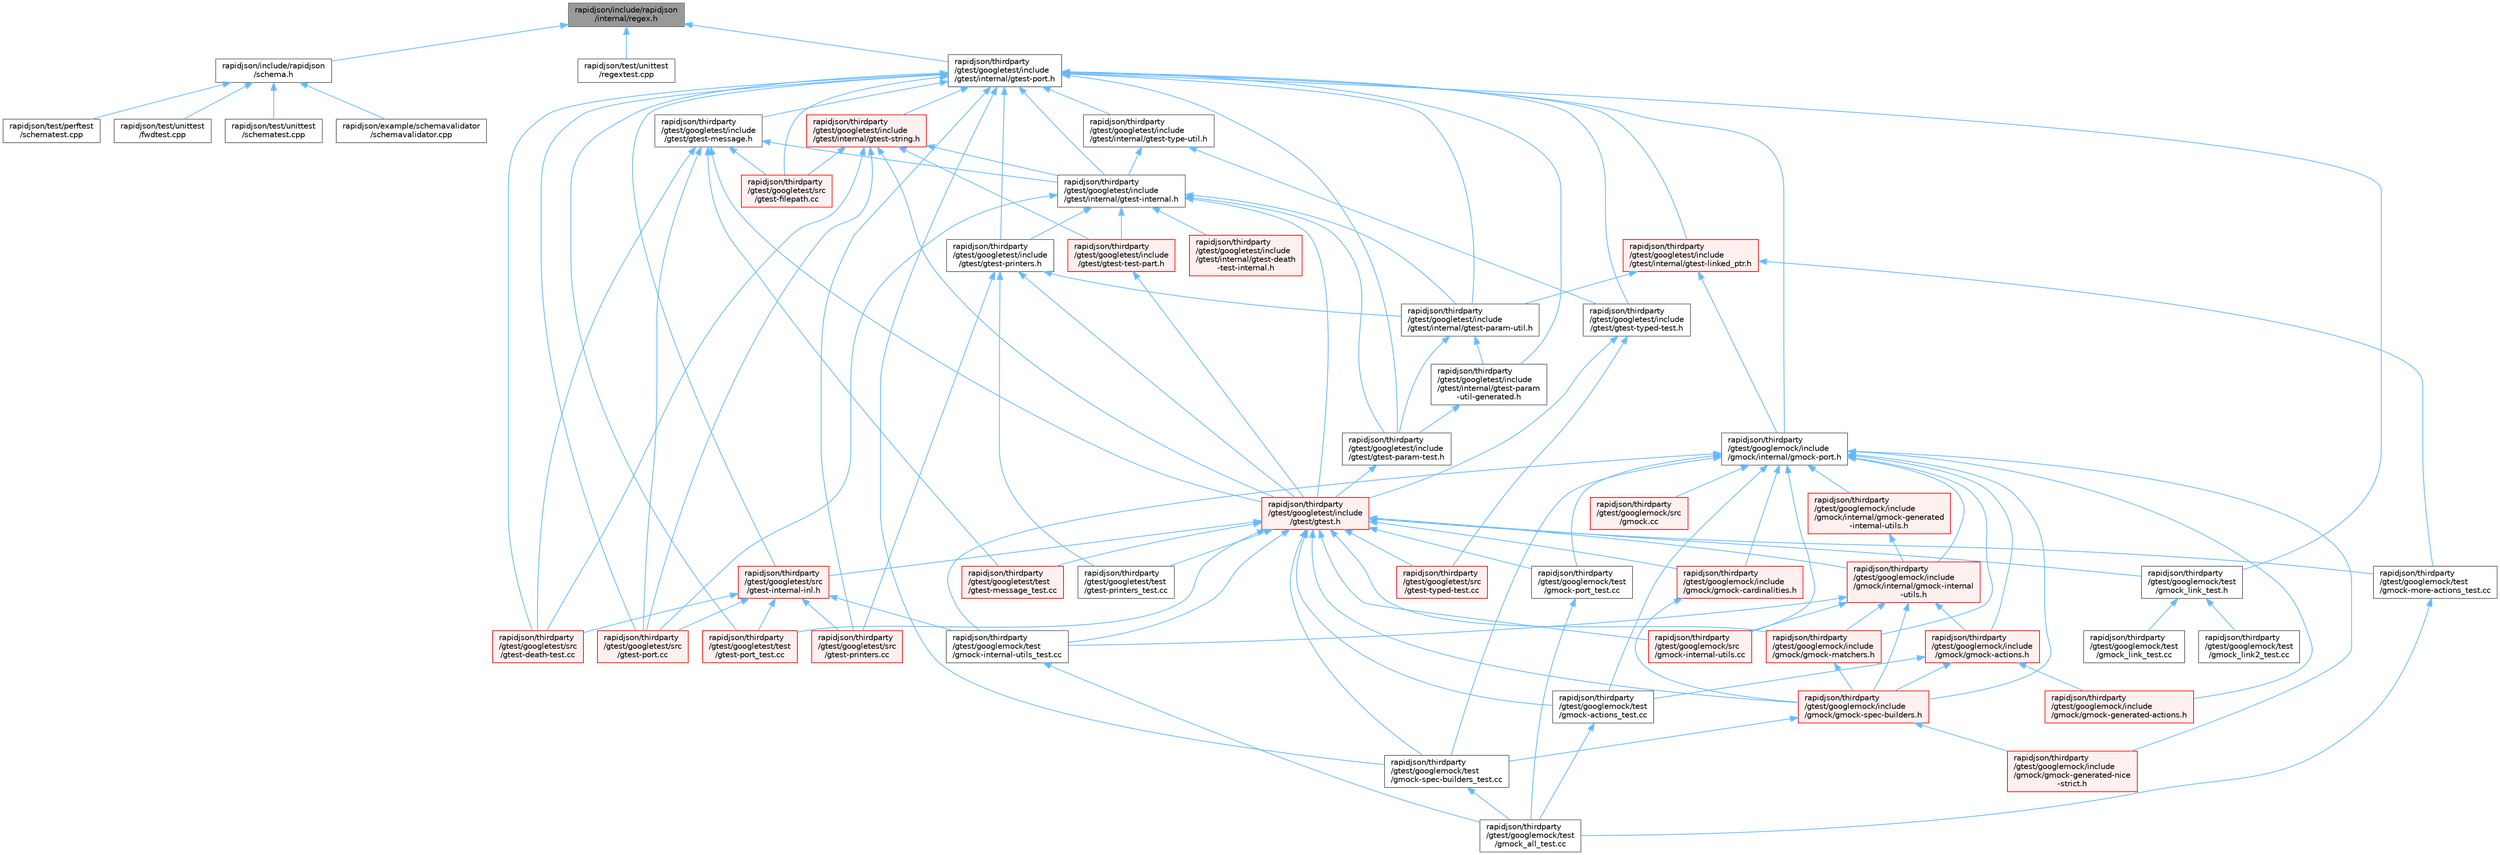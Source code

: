 digraph "rapidjson/include/rapidjson/internal/regex.h"
{
 // LATEX_PDF_SIZE
  bgcolor="transparent";
  edge [fontname=Helvetica,fontsize=10,labelfontname=Helvetica,labelfontsize=10];
  node [fontname=Helvetica,fontsize=10,shape=box,height=0.2,width=0.4];
  Node1 [id="Node000001",label="rapidjson/include/rapidjson\l/internal/regex.h",height=0.2,width=0.4,color="gray40", fillcolor="grey60", style="filled", fontcolor="black",tooltip=" "];
  Node1 -> Node2 [id="edge1_Node000001_Node000002",dir="back",color="steelblue1",style="solid",tooltip=" "];
  Node2 [id="Node000002",label="rapidjson/include/rapidjson\l/schema.h",height=0.2,width=0.4,color="grey40", fillcolor="white", style="filled",URL="$schema_8h.html",tooltip=" "];
  Node2 -> Node3 [id="edge2_Node000002_Node000003",dir="back",color="steelblue1",style="solid",tooltip=" "];
  Node3 [id="Node000003",label="rapidjson/example/schemavalidator\l/schemavalidator.cpp",height=0.2,width=0.4,color="grey40", fillcolor="white", style="filled",URL="$schemavalidator_8cpp.html",tooltip=" "];
  Node2 -> Node4 [id="edge3_Node000002_Node000004",dir="back",color="steelblue1",style="solid",tooltip=" "];
  Node4 [id="Node000004",label="rapidjson/test/perftest\l/schematest.cpp",height=0.2,width=0.4,color="grey40", fillcolor="white", style="filled",URL="$perftest_2schematest_8cpp.html",tooltip=" "];
  Node2 -> Node5 [id="edge4_Node000002_Node000005",dir="back",color="steelblue1",style="solid",tooltip=" "];
  Node5 [id="Node000005",label="rapidjson/test/unittest\l/fwdtest.cpp",height=0.2,width=0.4,color="grey40", fillcolor="white", style="filled",URL="$fwdtest_8cpp.html",tooltip=" "];
  Node2 -> Node6 [id="edge5_Node000002_Node000006",dir="back",color="steelblue1",style="solid",tooltip=" "];
  Node6 [id="Node000006",label="rapidjson/test/unittest\l/schematest.cpp",height=0.2,width=0.4,color="grey40", fillcolor="white", style="filled",URL="$unittest_2schematest_8cpp.html",tooltip=" "];
  Node1 -> Node7 [id="edge6_Node000001_Node000007",dir="back",color="steelblue1",style="solid",tooltip=" "];
  Node7 [id="Node000007",label="rapidjson/test/unittest\l/regextest.cpp",height=0.2,width=0.4,color="grey40", fillcolor="white", style="filled",URL="$regextest_8cpp.html",tooltip=" "];
  Node1 -> Node8 [id="edge7_Node000001_Node000008",dir="back",color="steelblue1",style="solid",tooltip=" "];
  Node8 [id="Node000008",label="rapidjson/thirdparty\l/gtest/googletest/include\l/gtest/internal/gtest-port.h",height=0.2,width=0.4,color="grey40", fillcolor="white", style="filled",URL="$gtest-port_8h.html",tooltip=" "];
  Node8 -> Node9 [id="edge8_Node000008_Node000009",dir="back",color="steelblue1",style="solid",tooltip=" "];
  Node9 [id="Node000009",label="rapidjson/thirdparty\l/gtest/googlemock/include\l/gmock/internal/gmock-port.h",height=0.2,width=0.4,color="grey40", fillcolor="white", style="filled",URL="$gmock-port_8h.html",tooltip=" "];
  Node9 -> Node10 [id="edge9_Node000009_Node000010",dir="back",color="steelblue1",style="solid",tooltip=" "];
  Node10 [id="Node000010",label="rapidjson/thirdparty\l/gtest/googlemock/include\l/gmock/gmock-actions.h",height=0.2,width=0.4,color="red", fillcolor="#FFF0F0", style="filled",URL="$gmock-actions_8h.html",tooltip=" "];
  Node10 -> Node11 [id="edge10_Node000010_Node000011",dir="back",color="steelblue1",style="solid",tooltip=" "];
  Node11 [id="Node000011",label="rapidjson/thirdparty\l/gtest/googlemock/include\l/gmock/gmock-generated-actions.h",height=0.2,width=0.4,color="red", fillcolor="#FFF0F0", style="filled",URL="$gmock-generated-actions_8h.html",tooltip=" "];
  Node10 -> Node38 [id="edge11_Node000010_Node000038",dir="back",color="steelblue1",style="solid",tooltip=" "];
  Node38 [id="Node000038",label="rapidjson/thirdparty\l/gtest/googlemock/include\l/gmock/gmock-spec-builders.h",height=0.2,width=0.4,color="red", fillcolor="#FFF0F0", style="filled",URL="$gmock-spec-builders_8h.html",tooltip=" "];
  Node38 -> Node40 [id="edge12_Node000038_Node000040",dir="back",color="steelblue1",style="solid",tooltip=" "];
  Node40 [id="Node000040",label="rapidjson/thirdparty\l/gtest/googlemock/include\l/gmock/gmock-generated-nice\l-strict.h",height=0.2,width=0.4,color="red", fillcolor="#FFF0F0", style="filled",URL="$gmock-generated-nice-strict_8h.html",tooltip=" "];
  Node38 -> Node29 [id="edge13_Node000038_Node000029",dir="back",color="steelblue1",style="solid",tooltip=" "];
  Node29 [id="Node000029",label="rapidjson/thirdparty\l/gtest/googlemock/test\l/gmock-spec-builders_test.cc",height=0.2,width=0.4,color="grey40", fillcolor="white", style="filled",URL="$gmock-spec-builders__test_8cc.html",tooltip=" "];
  Node29 -> Node20 [id="edge14_Node000029_Node000020",dir="back",color="steelblue1",style="solid",tooltip=" "];
  Node20 [id="Node000020",label="rapidjson/thirdparty\l/gtest/googlemock/test\l/gmock_all_test.cc",height=0.2,width=0.4,color="grey40", fillcolor="white", style="filled",URL="$gmock__all__test_8cc.html",tooltip=" "];
  Node10 -> Node19 [id="edge15_Node000010_Node000019",dir="back",color="steelblue1",style="solid",tooltip=" "];
  Node19 [id="Node000019",label="rapidjson/thirdparty\l/gtest/googlemock/test\l/gmock-actions_test.cc",height=0.2,width=0.4,color="grey40", fillcolor="white", style="filled",URL="$gmock-actions__test_8cc.html",tooltip=" "];
  Node19 -> Node20 [id="edge16_Node000019_Node000020",dir="back",color="steelblue1",style="solid",tooltip=" "];
  Node9 -> Node41 [id="edge17_Node000009_Node000041",dir="back",color="steelblue1",style="solid",tooltip=" "];
  Node41 [id="Node000041",label="rapidjson/thirdparty\l/gtest/googlemock/include\l/gmock/gmock-cardinalities.h",height=0.2,width=0.4,color="red", fillcolor="#FFF0F0", style="filled",URL="$gmock-cardinalities_8h.html",tooltip=" "];
  Node41 -> Node38 [id="edge18_Node000041_Node000038",dir="back",color="steelblue1",style="solid",tooltip=" "];
  Node9 -> Node11 [id="edge19_Node000009_Node000011",dir="back",color="steelblue1",style="solid",tooltip=" "];
  Node9 -> Node40 [id="edge20_Node000009_Node000040",dir="back",color="steelblue1",style="solid",tooltip=" "];
  Node9 -> Node43 [id="edge21_Node000009_Node000043",dir="back",color="steelblue1",style="solid",tooltip=" "];
  Node43 [id="Node000043",label="rapidjson/thirdparty\l/gtest/googlemock/include\l/gmock/gmock-matchers.h",height=0.2,width=0.4,color="red", fillcolor="#FFF0F0", style="filled",URL="$gmock-matchers_8h.html",tooltip=" "];
  Node43 -> Node38 [id="edge22_Node000043_Node000038",dir="back",color="steelblue1",style="solid",tooltip=" "];
  Node9 -> Node38 [id="edge23_Node000009_Node000038",dir="back",color="steelblue1",style="solid",tooltip=" "];
  Node9 -> Node47 [id="edge24_Node000009_Node000047",dir="back",color="steelblue1",style="solid",tooltip=" "];
  Node47 [id="Node000047",label="rapidjson/thirdparty\l/gtest/googlemock/include\l/gmock/internal/gmock-generated\l-internal-utils.h",height=0.2,width=0.4,color="red", fillcolor="#FFF0F0", style="filled",URL="$gmock-generated-internal-utils_8h.html",tooltip=" "];
  Node47 -> Node48 [id="edge25_Node000047_Node000048",dir="back",color="steelblue1",style="solid",tooltip=" "];
  Node48 [id="Node000048",label="rapidjson/thirdparty\l/gtest/googlemock/include\l/gmock/internal/gmock-internal\l-utils.h",height=0.2,width=0.4,color="red", fillcolor="#FFF0F0", style="filled",URL="$gmock-internal-utils_8h.html",tooltip=" "];
  Node48 -> Node10 [id="edge26_Node000048_Node000010",dir="back",color="steelblue1",style="solid",tooltip=" "];
  Node48 -> Node43 [id="edge27_Node000048_Node000043",dir="back",color="steelblue1",style="solid",tooltip=" "];
  Node48 -> Node38 [id="edge28_Node000048_Node000038",dir="back",color="steelblue1",style="solid",tooltip=" "];
  Node48 -> Node15 [id="edge29_Node000048_Node000015",dir="back",color="steelblue1",style="solid",tooltip=" "];
  Node15 [id="Node000015",label="rapidjson/thirdparty\l/gtest/googlemock/src\l/gmock-internal-utils.cc",height=0.2,width=0.4,color="red", fillcolor="#FFF0F0", style="filled",URL="$gmock-internal-utils_8cc.html",tooltip=" "];
  Node48 -> Node25 [id="edge30_Node000048_Node000025",dir="back",color="steelblue1",style="solid",tooltip=" "];
  Node25 [id="Node000025",label="rapidjson/thirdparty\l/gtest/googlemock/test\l/gmock-internal-utils_test.cc",height=0.2,width=0.4,color="grey40", fillcolor="white", style="filled",URL="$gmock-internal-utils__test_8cc.html",tooltip=" "];
  Node25 -> Node20 [id="edge31_Node000025_Node000020",dir="back",color="steelblue1",style="solid",tooltip=" "];
  Node9 -> Node48 [id="edge32_Node000009_Node000048",dir="back",color="steelblue1",style="solid",tooltip=" "];
  Node9 -> Node15 [id="edge33_Node000009_Node000015",dir="back",color="steelblue1",style="solid",tooltip=" "];
  Node9 -> Node17 [id="edge34_Node000009_Node000017",dir="back",color="steelblue1",style="solid",tooltip=" "];
  Node17 [id="Node000017",label="rapidjson/thirdparty\l/gtest/googlemock/src\l/gmock.cc",height=0.2,width=0.4,color="red", fillcolor="#FFF0F0", style="filled",URL="$gmock_8cc.html",tooltip=" "];
  Node9 -> Node19 [id="edge35_Node000009_Node000019",dir="back",color="steelblue1",style="solid",tooltip=" "];
  Node9 -> Node25 [id="edge36_Node000009_Node000025",dir="back",color="steelblue1",style="solid",tooltip=" "];
  Node9 -> Node50 [id="edge37_Node000009_Node000050",dir="back",color="steelblue1",style="solid",tooltip=" "];
  Node50 [id="Node000050",label="rapidjson/thirdparty\l/gtest/googlemock/test\l/gmock-port_test.cc",height=0.2,width=0.4,color="grey40", fillcolor="white", style="filled",URL="$gmock-port__test_8cc.html",tooltip=" "];
  Node50 -> Node20 [id="edge38_Node000050_Node000020",dir="back",color="steelblue1",style="solid",tooltip=" "];
  Node9 -> Node29 [id="edge39_Node000009_Node000029",dir="back",color="steelblue1",style="solid",tooltip=" "];
  Node8 -> Node29 [id="edge40_Node000008_Node000029",dir="back",color="steelblue1",style="solid",tooltip=" "];
  Node8 -> Node32 [id="edge41_Node000008_Node000032",dir="back",color="steelblue1",style="solid",tooltip=" "];
  Node32 [id="Node000032",label="rapidjson/thirdparty\l/gtest/googlemock/test\l/gmock_link_test.h",height=0.2,width=0.4,color="grey40", fillcolor="white", style="filled",URL="$gmock__link__test_8h.html",tooltip=" "];
  Node32 -> Node33 [id="edge42_Node000032_Node000033",dir="back",color="steelblue1",style="solid",tooltip=" "];
  Node33 [id="Node000033",label="rapidjson/thirdparty\l/gtest/googlemock/test\l/gmock_link2_test.cc",height=0.2,width=0.4,color="grey40", fillcolor="white", style="filled",URL="$gmock__link2__test_8cc.html",tooltip=" "];
  Node32 -> Node34 [id="edge43_Node000032_Node000034",dir="back",color="steelblue1",style="solid",tooltip=" "];
  Node34 [id="Node000034",label="rapidjson/thirdparty\l/gtest/googlemock/test\l/gmock_link_test.cc",height=0.2,width=0.4,color="grey40", fillcolor="white", style="filled",URL="$gmock__link__test_8cc.html",tooltip=" "];
  Node8 -> Node51 [id="edge44_Node000008_Node000051",dir="back",color="steelblue1",style="solid",tooltip=" "];
  Node51 [id="Node000051",label="rapidjson/thirdparty\l/gtest/googletest/include\l/gtest/gtest-message.h",height=0.2,width=0.4,color="grey40", fillcolor="white", style="filled",URL="$gtest-message_8h.html",tooltip=" "];
  Node51 -> Node52 [id="edge45_Node000051_Node000052",dir="back",color="steelblue1",style="solid",tooltip=" "];
  Node52 [id="Node000052",label="rapidjson/thirdparty\l/gtest/googletest/include\l/gtest/gtest.h",height=0.2,width=0.4,color="red", fillcolor="#FFF0F0", style="filled",URL="$gtest_8h.html",tooltip=" "];
  Node52 -> Node41 [id="edge46_Node000052_Node000041",dir="back",color="steelblue1",style="solid",tooltip=" "];
  Node52 -> Node43 [id="edge47_Node000052_Node000043",dir="back",color="steelblue1",style="solid",tooltip=" "];
  Node52 -> Node38 [id="edge48_Node000052_Node000038",dir="back",color="steelblue1",style="solid",tooltip=" "];
  Node52 -> Node48 [id="edge49_Node000052_Node000048",dir="back",color="steelblue1",style="solid",tooltip=" "];
  Node52 -> Node15 [id="edge50_Node000052_Node000015",dir="back",color="steelblue1",style="solid",tooltip=" "];
  Node52 -> Node19 [id="edge51_Node000052_Node000019",dir="back",color="steelblue1",style="solid",tooltip=" "];
  Node52 -> Node25 [id="edge52_Node000052_Node000025",dir="back",color="steelblue1",style="solid",tooltip=" "];
  Node52 -> Node27 [id="edge53_Node000052_Node000027",dir="back",color="steelblue1",style="solid",tooltip=" "];
  Node27 [id="Node000027",label="rapidjson/thirdparty\l/gtest/googlemock/test\l/gmock-more-actions_test.cc",height=0.2,width=0.4,color="grey40", fillcolor="white", style="filled",URL="$gmock-more-actions__test_8cc.html",tooltip=" "];
  Node27 -> Node20 [id="edge54_Node000027_Node000020",dir="back",color="steelblue1",style="solid",tooltip=" "];
  Node52 -> Node50 [id="edge55_Node000052_Node000050",dir="back",color="steelblue1",style="solid",tooltip=" "];
  Node52 -> Node29 [id="edge56_Node000052_Node000029",dir="back",color="steelblue1",style="solid",tooltip=" "];
  Node52 -> Node32 [id="edge57_Node000052_Node000032",dir="back",color="steelblue1",style="solid",tooltip=" "];
  Node52 -> Node81 [id="edge58_Node000052_Node000081",dir="back",color="steelblue1",style="solid",tooltip=" "];
  Node81 [id="Node000081",label="rapidjson/thirdparty\l/gtest/googletest/src\l/gtest-internal-inl.h",height=0.2,width=0.4,color="red", fillcolor="#FFF0F0", style="filled",URL="$gtest-internal-inl_8h.html",tooltip=" "];
  Node81 -> Node25 [id="edge59_Node000081_Node000025",dir="back",color="steelblue1",style="solid",tooltip=" "];
  Node81 -> Node82 [id="edge60_Node000081_Node000082",dir="back",color="steelblue1",style="solid",tooltip=" "];
  Node82 [id="Node000082",label="rapidjson/thirdparty\l/gtest/googletest/src\l/gtest-death-test.cc",height=0.2,width=0.4,color="red", fillcolor="#FFF0F0", style="filled",URL="$gtest-death-test_8cc.html",tooltip=" "];
  Node81 -> Node85 [id="edge61_Node000081_Node000085",dir="back",color="steelblue1",style="solid",tooltip=" "];
  Node85 [id="Node000085",label="rapidjson/thirdparty\l/gtest/googletest/src\l/gtest-port.cc",height=0.2,width=0.4,color="red", fillcolor="#FFF0F0", style="filled",URL="$gtest-port_8cc.html",tooltip=" "];
  Node81 -> Node86 [id="edge62_Node000081_Node000086",dir="back",color="steelblue1",style="solid",tooltip=" "];
  Node86 [id="Node000086",label="rapidjson/thirdparty\l/gtest/googletest/src\l/gtest-printers.cc",height=0.2,width=0.4,color="red", fillcolor="#FFF0F0", style="filled",URL="$gtest-printers_8cc.html",tooltip=" "];
  Node81 -> Node93 [id="edge63_Node000081_Node000093",dir="back",color="steelblue1",style="solid",tooltip=" "];
  Node93 [id="Node000093",label="rapidjson/thirdparty\l/gtest/googletest/test\l/gtest-port_test.cc",height=0.2,width=0.4,color="red", fillcolor="#FFF0F0", style="filled",URL="$gtest-port__test_8cc.html",tooltip=" "];
  Node52 -> Node113 [id="edge64_Node000052_Node000113",dir="back",color="steelblue1",style="solid",tooltip=" "];
  Node113 [id="Node000113",label="rapidjson/thirdparty\l/gtest/googletest/src\l/gtest-typed-test.cc",height=0.2,width=0.4,color="red", fillcolor="#FFF0F0", style="filled",URL="$gtest-typed-test_8cc.html",tooltip=" "];
  Node52 -> Node119 [id="edge65_Node000052_Node000119",dir="back",color="steelblue1",style="solid",tooltip=" "];
  Node119 [id="Node000119",label="rapidjson/thirdparty\l/gtest/googletest/test\l/gtest-message_test.cc",height=0.2,width=0.4,color="red", fillcolor="#FFF0F0", style="filled",URL="$gtest-message__test_8cc.html",tooltip=" "];
  Node52 -> Node93 [id="edge66_Node000052_Node000093",dir="back",color="steelblue1",style="solid",tooltip=" "];
  Node52 -> Node122 [id="edge67_Node000052_Node000122",dir="back",color="steelblue1",style="solid",tooltip=" "];
  Node122 [id="Node000122",label="rapidjson/thirdparty\l/gtest/googletest/test\l/gtest-printers_test.cc",height=0.2,width=0.4,color="grey40", fillcolor="white", style="filled",URL="$gtest-printers__test_8cc.html",tooltip=" "];
  Node51 -> Node149 [id="edge68_Node000051_Node000149",dir="back",color="steelblue1",style="solid",tooltip=" "];
  Node149 [id="Node000149",label="rapidjson/thirdparty\l/gtest/googletest/include\l/gtest/internal/gtest-internal.h",height=0.2,width=0.4,color="grey40", fillcolor="white", style="filled",URL="$gtest-internal_8h.html",tooltip=" "];
  Node149 -> Node150 [id="edge69_Node000149_Node000150",dir="back",color="steelblue1",style="solid",tooltip=" "];
  Node150 [id="Node000150",label="rapidjson/thirdparty\l/gtest/googletest/include\l/gtest/gtest-param-test.h",height=0.2,width=0.4,color="grey40", fillcolor="white", style="filled",URL="$gtest-param-test_8h.html",tooltip=" "];
  Node150 -> Node52 [id="edge70_Node000150_Node000052",dir="back",color="steelblue1",style="solid",tooltip=" "];
  Node149 -> Node151 [id="edge71_Node000149_Node000151",dir="back",color="steelblue1",style="solid",tooltip=" "];
  Node151 [id="Node000151",label="rapidjson/thirdparty\l/gtest/googletest/include\l/gtest/gtest-printers.h",height=0.2,width=0.4,color="grey40", fillcolor="white", style="filled",URL="$gtest-printers_8h.html",tooltip=" "];
  Node151 -> Node52 [id="edge72_Node000151_Node000052",dir="back",color="steelblue1",style="solid",tooltip=" "];
  Node151 -> Node152 [id="edge73_Node000151_Node000152",dir="back",color="steelblue1",style="solid",tooltip=" "];
  Node152 [id="Node000152",label="rapidjson/thirdparty\l/gtest/googletest/include\l/gtest/internal/gtest-param-util.h",height=0.2,width=0.4,color="grey40", fillcolor="white", style="filled",URL="$gtest-param-util_8h.html",tooltip=" "];
  Node152 -> Node150 [id="edge74_Node000152_Node000150",dir="back",color="steelblue1",style="solid",tooltip=" "];
  Node152 -> Node153 [id="edge75_Node000152_Node000153",dir="back",color="steelblue1",style="solid",tooltip=" "];
  Node153 [id="Node000153",label="rapidjson/thirdparty\l/gtest/googletest/include\l/gtest/internal/gtest-param\l-util-generated.h",height=0.2,width=0.4,color="grey40", fillcolor="white", style="filled",URL="$gtest-param-util-generated_8h.html",tooltip=" "];
  Node153 -> Node150 [id="edge76_Node000153_Node000150",dir="back",color="steelblue1",style="solid",tooltip=" "];
  Node151 -> Node86 [id="edge77_Node000151_Node000086",dir="back",color="steelblue1",style="solid",tooltip=" "];
  Node151 -> Node122 [id="edge78_Node000151_Node000122",dir="back",color="steelblue1",style="solid",tooltip=" "];
  Node149 -> Node154 [id="edge79_Node000149_Node000154",dir="back",color="steelblue1",style="solid",tooltip=" "];
  Node154 [id="Node000154",label="rapidjson/thirdparty\l/gtest/googletest/include\l/gtest/gtest-test-part.h",height=0.2,width=0.4,color="red", fillcolor="#FFF0F0", style="filled",URL="$gtest-test-part_8h.html",tooltip=" "];
  Node154 -> Node52 [id="edge80_Node000154_Node000052",dir="back",color="steelblue1",style="solid",tooltip=" "];
  Node149 -> Node52 [id="edge81_Node000149_Node000052",dir="back",color="steelblue1",style="solid",tooltip=" "];
  Node149 -> Node155 [id="edge82_Node000149_Node000155",dir="back",color="steelblue1",style="solid",tooltip=" "];
  Node155 [id="Node000155",label="rapidjson/thirdparty\l/gtest/googletest/include\l/gtest/internal/gtest-death\l-test-internal.h",height=0.2,width=0.4,color="red", fillcolor="#FFF0F0", style="filled",URL="$gtest-death-test-internal_8h.html",tooltip=" "];
  Node149 -> Node152 [id="edge83_Node000149_Node000152",dir="back",color="steelblue1",style="solid",tooltip=" "];
  Node149 -> Node85 [id="edge84_Node000149_Node000085",dir="back",color="steelblue1",style="solid",tooltip=" "];
  Node51 -> Node82 [id="edge85_Node000051_Node000082",dir="back",color="steelblue1",style="solid",tooltip=" "];
  Node51 -> Node157 [id="edge86_Node000051_Node000157",dir="back",color="steelblue1",style="solid",tooltip=" "];
  Node157 [id="Node000157",label="rapidjson/thirdparty\l/gtest/googletest/src\l/gtest-filepath.cc",height=0.2,width=0.4,color="red", fillcolor="#FFF0F0", style="filled",URL="$gtest-filepath_8cc.html",tooltip=" "];
  Node51 -> Node85 [id="edge87_Node000051_Node000085",dir="back",color="steelblue1",style="solid",tooltip=" "];
  Node51 -> Node119 [id="edge88_Node000051_Node000119",dir="back",color="steelblue1",style="solid",tooltip=" "];
  Node8 -> Node150 [id="edge89_Node000008_Node000150",dir="back",color="steelblue1",style="solid",tooltip=" "];
  Node8 -> Node151 [id="edge90_Node000008_Node000151",dir="back",color="steelblue1",style="solid",tooltip=" "];
  Node8 -> Node158 [id="edge91_Node000008_Node000158",dir="back",color="steelblue1",style="solid",tooltip=" "];
  Node158 [id="Node000158",label="rapidjson/thirdparty\l/gtest/googletest/include\l/gtest/gtest-typed-test.h",height=0.2,width=0.4,color="grey40", fillcolor="white", style="filled",URL="$gtest-typed-test_8h.html",tooltip=" "];
  Node158 -> Node52 [id="edge92_Node000158_Node000052",dir="back",color="steelblue1",style="solid",tooltip=" "];
  Node158 -> Node113 [id="edge93_Node000158_Node000113",dir="back",color="steelblue1",style="solid",tooltip=" "];
  Node8 -> Node149 [id="edge94_Node000008_Node000149",dir="back",color="steelblue1",style="solid",tooltip=" "];
  Node8 -> Node159 [id="edge95_Node000008_Node000159",dir="back",color="steelblue1",style="solid",tooltip=" "];
  Node159 [id="Node000159",label="rapidjson/thirdparty\l/gtest/googletest/include\l/gtest/internal/gtest-linked_ptr.h",height=0.2,width=0.4,color="red", fillcolor="#FFF0F0", style="filled",URL="$gtest-linked__ptr_8h.html",tooltip=" "];
  Node159 -> Node9 [id="edge96_Node000159_Node000009",dir="back",color="steelblue1",style="solid",tooltip=" "];
  Node159 -> Node27 [id="edge97_Node000159_Node000027",dir="back",color="steelblue1",style="solid",tooltip=" "];
  Node159 -> Node152 [id="edge98_Node000159_Node000152",dir="back",color="steelblue1",style="solid",tooltip=" "];
  Node8 -> Node153 [id="edge99_Node000008_Node000153",dir="back",color="steelblue1",style="solid",tooltip=" "];
  Node8 -> Node152 [id="edge100_Node000008_Node000152",dir="back",color="steelblue1",style="solid",tooltip=" "];
  Node8 -> Node160 [id="edge101_Node000008_Node000160",dir="back",color="steelblue1",style="solid",tooltip=" "];
  Node160 [id="Node000160",label="rapidjson/thirdparty\l/gtest/googletest/include\l/gtest/internal/gtest-string.h",height=0.2,width=0.4,color="red", fillcolor="#FFF0F0", style="filled",URL="$gtest-string_8h.html",tooltip=" "];
  Node160 -> Node154 [id="edge102_Node000160_Node000154",dir="back",color="steelblue1",style="solid",tooltip=" "];
  Node160 -> Node52 [id="edge103_Node000160_Node000052",dir="back",color="steelblue1",style="solid",tooltip=" "];
  Node160 -> Node149 [id="edge104_Node000160_Node000149",dir="back",color="steelblue1",style="solid",tooltip=" "];
  Node160 -> Node82 [id="edge105_Node000160_Node000082",dir="back",color="steelblue1",style="solid",tooltip=" "];
  Node160 -> Node157 [id="edge106_Node000160_Node000157",dir="back",color="steelblue1",style="solid",tooltip=" "];
  Node160 -> Node85 [id="edge107_Node000160_Node000085",dir="back",color="steelblue1",style="solid",tooltip=" "];
  Node8 -> Node162 [id="edge108_Node000008_Node000162",dir="back",color="steelblue1",style="solid",tooltip=" "];
  Node162 [id="Node000162",label="rapidjson/thirdparty\l/gtest/googletest/include\l/gtest/internal/gtest-type-util.h",height=0.2,width=0.4,color="grey40", fillcolor="white", style="filled",URL="$gtest-type-util_8h.html",tooltip=" "];
  Node162 -> Node158 [id="edge109_Node000162_Node000158",dir="back",color="steelblue1",style="solid",tooltip=" "];
  Node162 -> Node149 [id="edge110_Node000162_Node000149",dir="back",color="steelblue1",style="solid",tooltip=" "];
  Node8 -> Node82 [id="edge111_Node000008_Node000082",dir="back",color="steelblue1",style="solid",tooltip=" "];
  Node8 -> Node157 [id="edge112_Node000008_Node000157",dir="back",color="steelblue1",style="solid",tooltip=" "];
  Node8 -> Node81 [id="edge113_Node000008_Node000081",dir="back",color="steelblue1",style="solid",tooltip=" "];
  Node8 -> Node85 [id="edge114_Node000008_Node000085",dir="back",color="steelblue1",style="solid",tooltip=" "];
  Node8 -> Node86 [id="edge115_Node000008_Node000086",dir="back",color="steelblue1",style="solid",tooltip=" "];
  Node8 -> Node93 [id="edge116_Node000008_Node000093",dir="back",color="steelblue1",style="solid",tooltip=" "];
}
